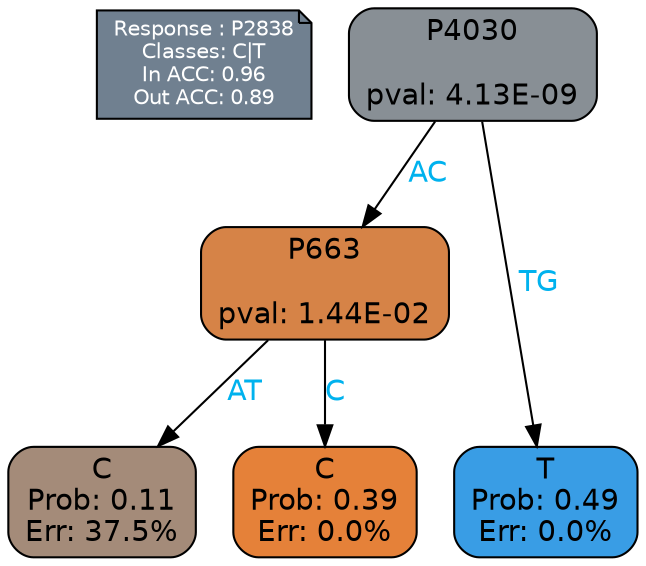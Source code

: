 digraph Tree {
node [shape=box, style="filled, rounded", color="black", fontname=helvetica] ;
graph [ranksep=equally, splines=polylines, bgcolor=transparent, dpi=600] ;
edge [fontname=helvetica] ;
LEGEND [label="Response : P2838
Classes: C|T
In ACC: 0.96
Out ACC: 0.89
",shape=note,align=left,style=filled,fillcolor="slategray",fontcolor="white",fontsize=10];1 [label="P4030

pval: 4.13E-09", fillcolor="#888f95"] ;
2 [label="P663

pval: 1.44E-02", fillcolor="#d68347"] ;
3 [label="C
Prob: 0.11
Err: 37.5%", fillcolor="#a48b79"] ;
4 [label="C
Prob: 0.39
Err: 0.0%", fillcolor="#e58139"] ;
5 [label="T
Prob: 0.49
Err: 0.0%", fillcolor="#399de5"] ;
1 -> 2 [label="AC",fontcolor=deepskyblue2] ;
1 -> 5 [label="TG",fontcolor=deepskyblue2] ;
2 -> 3 [label="AT",fontcolor=deepskyblue2] ;
2 -> 4 [label="C",fontcolor=deepskyblue2] ;
{rank = same; 3;4;5;}{rank = same; LEGEND;1;}}